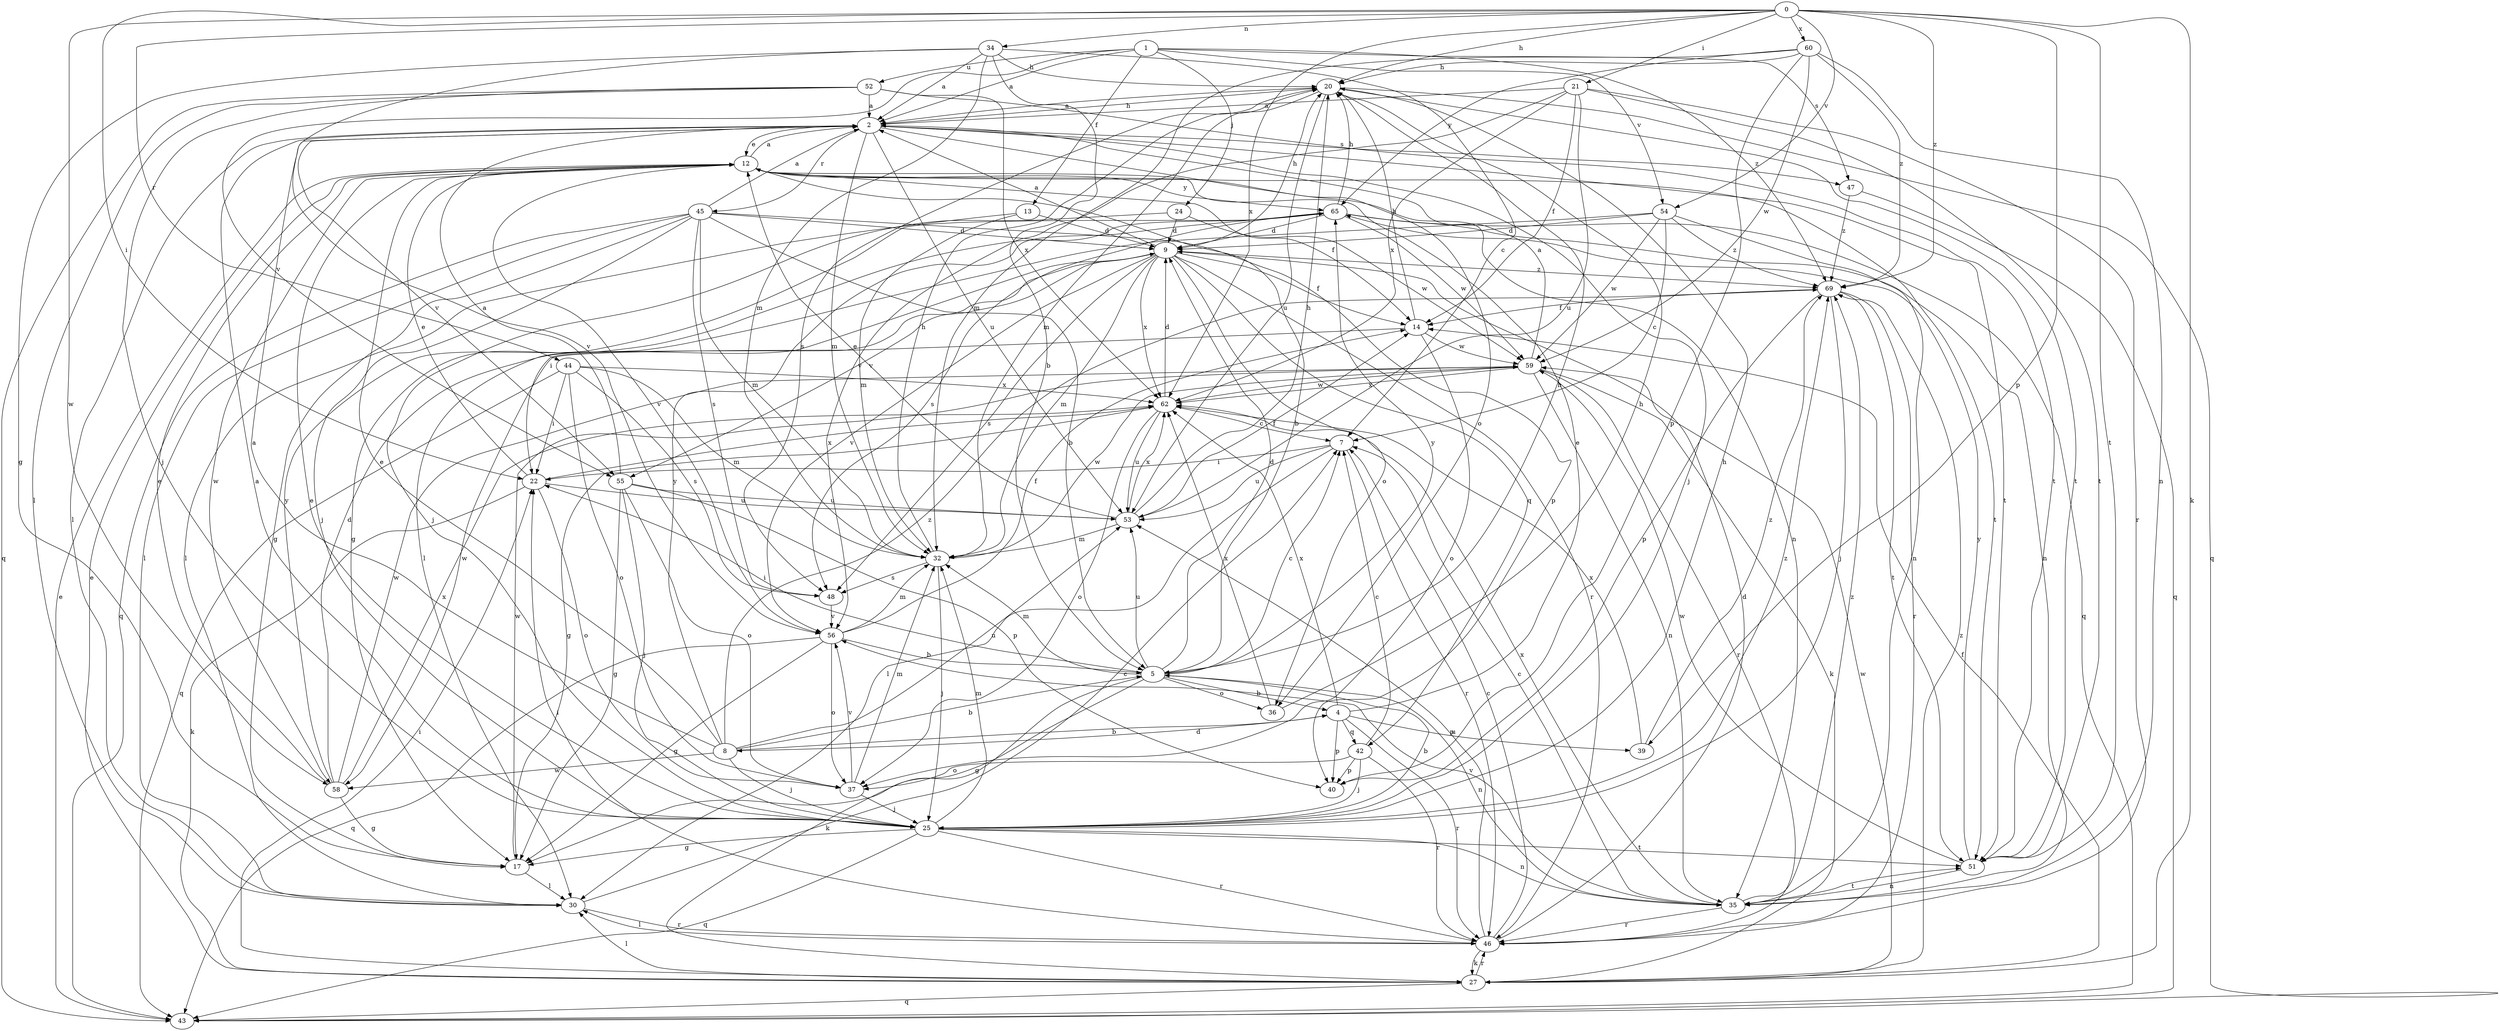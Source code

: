 strict digraph  {
0;
1;
2;
4;
5;
7;
8;
9;
12;
13;
14;
17;
20;
21;
22;
24;
25;
27;
30;
32;
34;
35;
36;
37;
39;
40;
42;
43;
44;
45;
46;
47;
48;
51;
52;
53;
54;
55;
56;
58;
59;
60;
62;
65;
69;
0 -> 20  [label=h];
0 -> 21  [label=i];
0 -> 22  [label=i];
0 -> 27  [label=k];
0 -> 34  [label=n];
0 -> 39  [label=p];
0 -> 44  [label=r];
0 -> 51  [label=t];
0 -> 54  [label=v];
0 -> 58  [label=w];
0 -> 60  [label=x];
0 -> 62  [label=x];
0 -> 69  [label=z];
1 -> 2  [label=a];
1 -> 13  [label=f];
1 -> 24  [label=j];
1 -> 47  [label=s];
1 -> 52  [label=u];
1 -> 54  [label=v];
1 -> 55  [label=v];
1 -> 69  [label=z];
2 -> 12  [label=e];
2 -> 20  [label=h];
2 -> 25  [label=j];
2 -> 30  [label=l];
2 -> 32  [label=m];
2 -> 36  [label=o];
2 -> 45  [label=r];
2 -> 47  [label=s];
2 -> 51  [label=t];
2 -> 53  [label=u];
2 -> 55  [label=v];
4 -> 8  [label=d];
4 -> 12  [label=e];
4 -> 39  [label=p];
4 -> 40  [label=p];
4 -> 42  [label=q];
4 -> 46  [label=r];
4 -> 62  [label=x];
5 -> 4  [label=b];
5 -> 7  [label=c];
5 -> 9  [label=d];
5 -> 17  [label=g];
5 -> 20  [label=h];
5 -> 22  [label=i];
5 -> 27  [label=k];
5 -> 32  [label=m];
5 -> 35  [label=n];
5 -> 36  [label=o];
5 -> 53  [label=u];
5 -> 65  [label=y];
7 -> 22  [label=i];
7 -> 30  [label=l];
7 -> 46  [label=r];
7 -> 53  [label=u];
8 -> 2  [label=a];
8 -> 4  [label=b];
8 -> 5  [label=b];
8 -> 12  [label=e];
8 -> 25  [label=j];
8 -> 53  [label=u];
8 -> 58  [label=w];
8 -> 65  [label=y];
8 -> 69  [label=z];
9 -> 2  [label=a];
9 -> 14  [label=f];
9 -> 20  [label=h];
9 -> 22  [label=i];
9 -> 32  [label=m];
9 -> 36  [label=o];
9 -> 42  [label=q];
9 -> 46  [label=r];
9 -> 48  [label=s];
9 -> 55  [label=v];
9 -> 56  [label=v];
9 -> 62  [label=x];
9 -> 69  [label=z];
12 -> 2  [label=a];
12 -> 5  [label=b];
12 -> 14  [label=f];
12 -> 35  [label=n];
12 -> 51  [label=t];
12 -> 56  [label=v];
12 -> 58  [label=w];
12 -> 65  [label=y];
13 -> 9  [label=d];
13 -> 30  [label=l];
13 -> 32  [label=m];
14 -> 20  [label=h];
14 -> 37  [label=o];
14 -> 58  [label=w];
14 -> 59  [label=w];
17 -> 30  [label=l];
17 -> 59  [label=w];
20 -> 2  [label=a];
20 -> 32  [label=m];
20 -> 43  [label=q];
20 -> 48  [label=s];
20 -> 51  [label=t];
20 -> 53  [label=u];
21 -> 2  [label=a];
21 -> 14  [label=f];
21 -> 46  [label=r];
21 -> 51  [label=t];
21 -> 53  [label=u];
21 -> 56  [label=v];
21 -> 62  [label=x];
22 -> 12  [label=e];
22 -> 27  [label=k];
22 -> 37  [label=o];
22 -> 53  [label=u];
22 -> 62  [label=x];
24 -> 9  [label=d];
24 -> 25  [label=j];
24 -> 59  [label=w];
25 -> 2  [label=a];
25 -> 5  [label=b];
25 -> 12  [label=e];
25 -> 17  [label=g];
25 -> 20  [label=h];
25 -> 32  [label=m];
25 -> 35  [label=n];
25 -> 43  [label=q];
25 -> 46  [label=r];
25 -> 51  [label=t];
25 -> 69  [label=z];
27 -> 12  [label=e];
27 -> 14  [label=f];
27 -> 22  [label=i];
27 -> 30  [label=l];
27 -> 43  [label=q];
27 -> 46  [label=r];
27 -> 59  [label=w];
27 -> 69  [label=z];
30 -> 7  [label=c];
30 -> 46  [label=r];
32 -> 20  [label=h];
32 -> 25  [label=j];
32 -> 48  [label=s];
32 -> 59  [label=w];
34 -> 2  [label=a];
34 -> 5  [label=b];
34 -> 7  [label=c];
34 -> 17  [label=g];
34 -> 20  [label=h];
34 -> 32  [label=m];
34 -> 56  [label=v];
35 -> 7  [label=c];
35 -> 46  [label=r];
35 -> 51  [label=t];
35 -> 56  [label=v];
35 -> 62  [label=x];
35 -> 69  [label=z];
36 -> 20  [label=h];
36 -> 62  [label=x];
37 -> 25  [label=j];
37 -> 32  [label=m];
37 -> 56  [label=v];
39 -> 62  [label=x];
39 -> 69  [label=z];
42 -> 7  [label=c];
42 -> 25  [label=j];
42 -> 37  [label=o];
42 -> 40  [label=p];
42 -> 46  [label=r];
43 -> 12  [label=e];
44 -> 22  [label=i];
44 -> 32  [label=m];
44 -> 37  [label=o];
44 -> 43  [label=q];
44 -> 48  [label=s];
44 -> 62  [label=x];
45 -> 2  [label=a];
45 -> 5  [label=b];
45 -> 9  [label=d];
45 -> 17  [label=g];
45 -> 25  [label=j];
45 -> 30  [label=l];
45 -> 32  [label=m];
45 -> 40  [label=p];
45 -> 43  [label=q];
45 -> 48  [label=s];
46 -> 7  [label=c];
46 -> 9  [label=d];
46 -> 22  [label=i];
46 -> 27  [label=k];
46 -> 30  [label=l];
46 -> 53  [label=u];
47 -> 43  [label=q];
47 -> 69  [label=z];
48 -> 56  [label=v];
51 -> 35  [label=n];
51 -> 59  [label=w];
51 -> 65  [label=y];
52 -> 2  [label=a];
52 -> 25  [label=j];
52 -> 30  [label=l];
52 -> 43  [label=q];
52 -> 51  [label=t];
52 -> 62  [label=x];
53 -> 12  [label=e];
53 -> 14  [label=f];
53 -> 20  [label=h];
53 -> 32  [label=m];
53 -> 62  [label=x];
54 -> 7  [label=c];
54 -> 9  [label=d];
54 -> 30  [label=l];
54 -> 35  [label=n];
54 -> 59  [label=w];
54 -> 69  [label=z];
55 -> 2  [label=a];
55 -> 17  [label=g];
55 -> 25  [label=j];
55 -> 37  [label=o];
55 -> 40  [label=p];
55 -> 53  [label=u];
56 -> 5  [label=b];
56 -> 14  [label=f];
56 -> 17  [label=g];
56 -> 32  [label=m];
56 -> 37  [label=o];
56 -> 43  [label=q];
58 -> 9  [label=d];
58 -> 12  [label=e];
58 -> 17  [label=g];
58 -> 59  [label=w];
58 -> 62  [label=x];
58 -> 65  [label=y];
59 -> 2  [label=a];
59 -> 27  [label=k];
59 -> 35  [label=n];
59 -> 46  [label=r];
59 -> 62  [label=x];
60 -> 20  [label=h];
60 -> 32  [label=m];
60 -> 35  [label=n];
60 -> 40  [label=p];
60 -> 59  [label=w];
60 -> 65  [label=y];
60 -> 69  [label=z];
62 -> 7  [label=c];
62 -> 9  [label=d];
62 -> 17  [label=g];
62 -> 37  [label=o];
62 -> 53  [label=u];
62 -> 59  [label=w];
65 -> 9  [label=d];
65 -> 17  [label=g];
65 -> 20  [label=h];
65 -> 35  [label=n];
65 -> 43  [label=q];
65 -> 48  [label=s];
65 -> 59  [label=w];
69 -> 14  [label=f];
69 -> 25  [label=j];
69 -> 40  [label=p];
69 -> 46  [label=r];
69 -> 51  [label=t];
}
